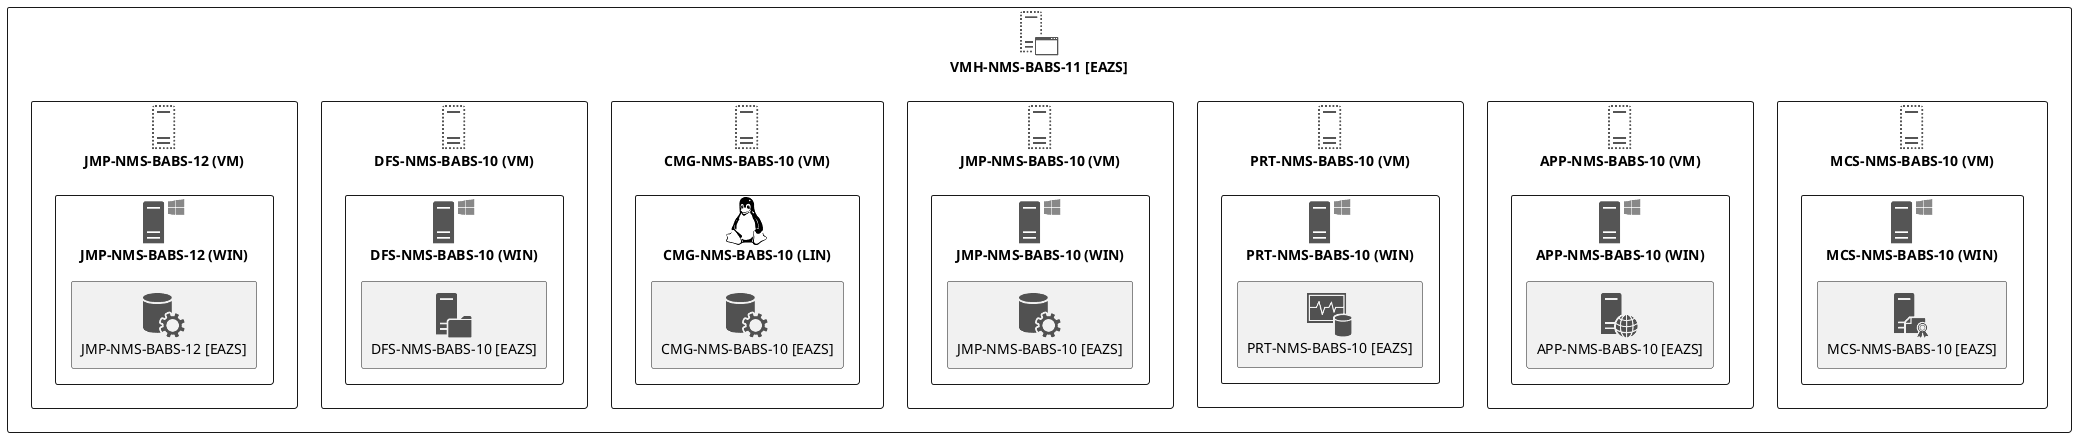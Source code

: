 @startuml

skinparam monochrome true
skinparam componentStyle uml2
!include <office/servers/virtual_application_server>
!include <office/Servers/virtual_server>
!include <office/Servers/windows_server>
!include <office/servers/certificate_authority>
!include <office/Servers/virtual_server>
!include <office/Servers/windows_server>
!include <office/servers/web_server>
!include <office/Servers/virtual_server>
!include <office/Servers/windows_server>
!include <office/databases/monitoring_store>
!include <office/Servers/virtual_server>
!include <office/Servers/windows_server>
!include <office/services/central_management_service>
!include <office/Servers/virtual_server>
!include <cloudinsight/linux>
!include <office/communications/central_management_service>
!include <office/Servers/virtual_server>
!include <office/Servers/windows_server>
!include <office/Servers/file_server>
!include <office/Servers/virtual_server>
!include <office/Servers/windows_server>
!include <office/services/central_management_service>

show stereotype

rectangle VMH__S_NMS__S_BABS__S_11__F__aA_EAZS_aC_ as "VMH-NMS-BABS-11 [EAZS]" <<$virtual_application_server>> {
	rectangle MCS__S_NMS__S_BABS__S_10__F___N_VM__O_ as "MCS-NMS-BABS-10 (VM)" <<$virtual_server>> {
		rectangle MCS__S_NMS__S_BABS__S_10__F___N_WIN__O_ as "MCS-NMS-BABS-10 (WIN)" <<$windows_server>> {
			rectangle MCS__S_NMS__S_BABS__S_10__F__aA_EAZS_aC_ as "MCS-NMS-BABS-10 [EAZS]" <<$certificate_authority>> {
			
			}
		}
	}
	rectangle APP__S_NMS__S_BABS__S_10__F___N_VM__O_ as "APP-NMS-BABS-10 (VM)" <<$virtual_server>> {
		rectangle APP__S_NMS__S_BABS__S_10__F___N_WIN__O_ as "APP-NMS-BABS-10 (WIN)" <<$windows_server>> {
			rectangle APP__S_NMS__S_BABS__S_10__F__aA_EAZS_aC_ as "APP-NMS-BABS-10 [EAZS]" <<$web_server>> {
			
			}
		}
	}
	rectangle PRT__S_NMS__S_BABS__S_10__F___N_VM__O_ as "PRT-NMS-BABS-10 (VM)" <<$virtual_server>> {
		rectangle PRT__S_NMS__S_BABS__S_10__F___N_WIN__O_ as "PRT-NMS-BABS-10 (WIN)" <<$windows_server>> {
			rectangle PRT__S_NMS__S_BABS__S_10__F__aA_EAZS_aC_ as "PRT-NMS-BABS-10 [EAZS]" <<$monitoring_store>> {
			
			}
		}
	}
	rectangle JMP__S_NMS__S_BABS__S_10__F___N_VM__O_ as "JMP-NMS-BABS-10 (VM)" <<$virtual_server>> {
		rectangle JMP__S_NMS__S_BABS__S_10__F___N_WIN__O_ as "JMP-NMS-BABS-10 (WIN)" <<$windows_server>> {
			rectangle JMP__S_NMS__S_BABS__S_10__F__aA_EAZS_aC_ as "JMP-NMS-BABS-10 [EAZS]" <<$central_management_service>> {
			
			}
		}
	}
	rectangle CMG__S_NMS__S_BABS__S_10__F___N_VM__O_ as "CMG-NMS-BABS-10 (VM)" <<$virtual_server>> {
		rectangle CMG__S_NMS__S_BABS__S_10__F___N_LIN__O_ as "CMG-NMS-BABS-10 (LIN)" <<$linux>> {
			rectangle CMG__S_NMS__S_BABS__S_10__F__aA_EAZS_aC_ as "CMG-NMS-BABS-10 [EAZS]" <<$central_management_service>> {
			
			}
		}
	}
	rectangle DFS__S_NMS__S_BABS__S_10__F___N_VM__O_ as "DFS-NMS-BABS-10 (VM)" <<$virtual_server>> {
		rectangle DFS__S_NMS__S_BABS__S_10__F___N_WIN__O_ as "DFS-NMS-BABS-10 (WIN)" <<$windows_server>> {
			rectangle DFS__S_NMS__S_BABS__S_10__F__aA_EAZS_aC_ as "DFS-NMS-BABS-10 [EAZS]" <<$file_server>> {
			
			}
		}
	}
	rectangle JMP__S_NMS__S_BABS__S_12__F___N_VM__O_ as "JMP-NMS-BABS-12 (VM)" <<$virtual_server>> {
		rectangle JMP__S_NMS__S_BABS__S_12__F___N_WIN__O_ as "JMP-NMS-BABS-12 (WIN)" <<$windows_server>> {
			rectangle JMP__S_NMS__S_BABS__S_12__F__aA_EAZS_aC_ as "JMP-NMS-BABS-12 [EAZS]" <<$central_management_service>> {
			
			}
		}
	}
}


' Begin Protected Region [[layouting]]

' End Protected Region   [[layouting]]
@enduml
' Actifsource ID=[dc5bfacd-eaac-11e8-88d3-bfc6b992bdec,a1b9d187-0e9b-11e9-9f19-6d15636f4ecc,Hash]
